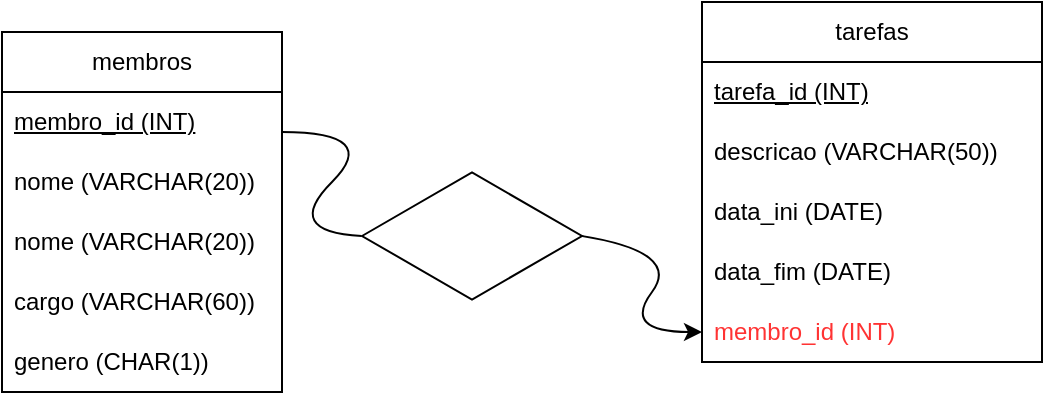 <mxfile>
    <diagram id="lSgwqEp4b7EldtWYeXMi" name="Página-1">
        <mxGraphModel dx="301" dy="212" grid="1" gridSize="10" guides="1" tooltips="1" connect="1" arrows="1" fold="1" page="1" pageScale="1" pageWidth="827" pageHeight="1169" math="0" shadow="0">
            <root>
                <mxCell id="0"/>
                <mxCell id="1" parent="0"/>
                <mxCell id="2" value="membros" style="swimlane;fontStyle=0;childLayout=stackLayout;horizontal=1;startSize=30;horizontalStack=0;resizeParent=1;resizeParentMax=0;resizeLast=0;collapsible=1;marginBottom=0;whiteSpace=wrap;html=1;" parent="1" vertex="1">
                    <mxGeometry x="40" y="140" width="140" height="180" as="geometry">
                        <mxRectangle x="40" y="140" width="90" height="30" as="alternateBounds"/>
                    </mxGeometry>
                </mxCell>
                <mxCell id="3" value="membro_id (INT)" style="text;strokeColor=none;fillColor=none;align=left;verticalAlign=middle;spacingLeft=4;spacingRight=4;overflow=hidden;points=[[0,0.5],[1,0.5]];portConstraint=eastwest;rotatable=0;whiteSpace=wrap;html=1;fontStyle=4" parent="2" vertex="1">
                    <mxGeometry y="30" width="140" height="30" as="geometry"/>
                </mxCell>
                <mxCell id="4" value="nome (VARCHAR(20))" style="text;strokeColor=none;fillColor=none;align=left;verticalAlign=middle;spacingLeft=4;spacingRight=4;overflow=hidden;points=[[0,0.5],[1,0.5]];portConstraint=eastwest;rotatable=0;whiteSpace=wrap;html=1;" parent="2" vertex="1">
                    <mxGeometry y="60" width="140" height="30" as="geometry"/>
                </mxCell>
                <mxCell id="14" value="nome (VARCHAR(20))" style="text;strokeColor=none;fillColor=none;align=left;verticalAlign=middle;spacingLeft=4;spacingRight=4;overflow=hidden;points=[[0,0.5],[1,0.5]];portConstraint=eastwest;rotatable=0;whiteSpace=wrap;html=1;" vertex="1" parent="2">
                    <mxGeometry y="90" width="140" height="30" as="geometry"/>
                </mxCell>
                <mxCell id="5" value="cargo (VARCHAR(60))" style="text;strokeColor=none;fillColor=none;align=left;verticalAlign=middle;spacingLeft=4;spacingRight=4;overflow=hidden;points=[[0,0.5],[1,0.5]];portConstraint=eastwest;rotatable=0;whiteSpace=wrap;html=1;" parent="2" vertex="1">
                    <mxGeometry y="120" width="140" height="30" as="geometry"/>
                </mxCell>
                <mxCell id="6" value="genero (CHAR(1))" style="text;strokeColor=none;fillColor=none;align=left;verticalAlign=middle;spacingLeft=4;spacingRight=4;overflow=hidden;points=[[0,0.5],[1,0.5]];portConstraint=eastwest;rotatable=0;whiteSpace=wrap;html=1;" vertex="1" parent="2">
                    <mxGeometry y="150" width="140" height="30" as="geometry"/>
                </mxCell>
                <mxCell id="7" value="tarefas" style="swimlane;fontStyle=0;childLayout=stackLayout;horizontal=1;startSize=30;horizontalStack=0;resizeParent=1;resizeParentMax=0;resizeLast=0;collapsible=1;marginBottom=0;whiteSpace=wrap;html=1;" vertex="1" parent="1">
                    <mxGeometry x="390" y="125" width="170" height="180" as="geometry"/>
                </mxCell>
                <mxCell id="8" value="tarefa_id (INT)" style="text;strokeColor=none;fillColor=none;align=left;verticalAlign=middle;spacingLeft=4;spacingRight=4;overflow=hidden;points=[[0,0.5],[1,0.5]];portConstraint=eastwest;rotatable=0;whiteSpace=wrap;html=1;fontStyle=4" vertex="1" parent="7">
                    <mxGeometry y="30" width="170" height="30" as="geometry"/>
                </mxCell>
                <mxCell id="9" value="descricao (VARCHAR(50))" style="text;strokeColor=none;fillColor=none;align=left;verticalAlign=middle;spacingLeft=4;spacingRight=4;overflow=hidden;points=[[0,0.5],[1,0.5]];portConstraint=eastwest;rotatable=0;whiteSpace=wrap;html=1;" vertex="1" parent="7">
                    <mxGeometry y="60" width="170" height="30" as="geometry"/>
                </mxCell>
                <mxCell id="10" value="data_ini (DATE)" style="text;strokeColor=none;fillColor=none;align=left;verticalAlign=middle;spacingLeft=4;spacingRight=4;overflow=hidden;points=[[0,0.5],[1,0.5]];portConstraint=eastwest;rotatable=0;whiteSpace=wrap;html=1;" vertex="1" parent="7">
                    <mxGeometry y="90" width="170" height="30" as="geometry"/>
                </mxCell>
                <mxCell id="11" value="data_fim (DATE)" style="text;strokeColor=none;fillColor=none;align=left;verticalAlign=middle;spacingLeft=4;spacingRight=4;overflow=hidden;points=[[0,0.5],[1,0.5]];portConstraint=eastwest;rotatable=0;whiteSpace=wrap;html=1;" vertex="1" parent="7">
                    <mxGeometry y="120" width="170" height="30" as="geometry"/>
                </mxCell>
                <mxCell id="12" value="membro_id (INT)" style="text;strokeColor=none;fillColor=none;align=left;verticalAlign=middle;spacingLeft=4;spacingRight=4;overflow=hidden;points=[[0,0.5],[1,0.5]];portConstraint=eastwest;rotatable=0;whiteSpace=wrap;html=1;fontColor=#FF3333;" vertex="1" parent="7">
                    <mxGeometry y="150" width="170" height="30" as="geometry"/>
                </mxCell>
                <mxCell id="16" value="1" style="text;html=1;strokeColor=none;fillColor=none;align=center;verticalAlign=middle;whiteSpace=wrap;rounded=0;sketch=0;fontColor=#FFFFFF;" vertex="1" parent="1">
                    <mxGeometry x="180" y="160" width="30" height="30" as="geometry"/>
                </mxCell>
                <mxCell id="17" value="N" style="text;html=1;strokeColor=none;fillColor=none;align=center;verticalAlign=middle;whiteSpace=wrap;rounded=0;sketch=0;fontColor=#FFFFFF;" vertex="1" parent="1">
                    <mxGeometry x="360" y="290" width="30" height="30" as="geometry"/>
                </mxCell>
                <mxCell id="20" value="POSSUI" style="html=1;whiteSpace=wrap;aspect=fixed;shape=isoRectangle;sketch=0;fontColor=#FFFFFF;" vertex="1" parent="1">
                    <mxGeometry x="220" y="209" width="110" height="66" as="geometry"/>
                </mxCell>
                <mxCell id="22" value="" style="curved=1;endArrow=none;html=1;fontColor=#FFFFFF;entryX=-0.002;entryY=0.5;entryDx=0;entryDy=0;entryPerimeter=0;endFill=0;" edge="1" parent="1" target="20">
                    <mxGeometry width="50" height="50" relative="1" as="geometry">
                        <mxPoint x="180" y="190" as="sourcePoint"/>
                        <mxPoint x="230" y="140" as="targetPoint"/>
                        <Array as="points">
                            <mxPoint x="230" y="190"/>
                            <mxPoint x="180" y="240"/>
                        </Array>
                    </mxGeometry>
                </mxCell>
                <mxCell id="24" value="" style="curved=1;endArrow=classic;html=1;fontColor=#FFFFFF;entryX=0;entryY=0.5;entryDx=0;entryDy=0;exitX=0.996;exitY=0.499;exitDx=0;exitDy=0;exitPerimeter=0;" edge="1" parent="1" source="20" target="12">
                    <mxGeometry width="50" height="50" relative="1" as="geometry">
                        <mxPoint x="330" y="250" as="sourcePoint"/>
                        <mxPoint x="369.78" y="302" as="targetPoint"/>
                        <Array as="points">
                            <mxPoint x="380" y="250"/>
                            <mxPoint x="350" y="290"/>
                        </Array>
                    </mxGeometry>
                </mxCell>
            </root>
        </mxGraphModel>
    </diagram>
</mxfile>